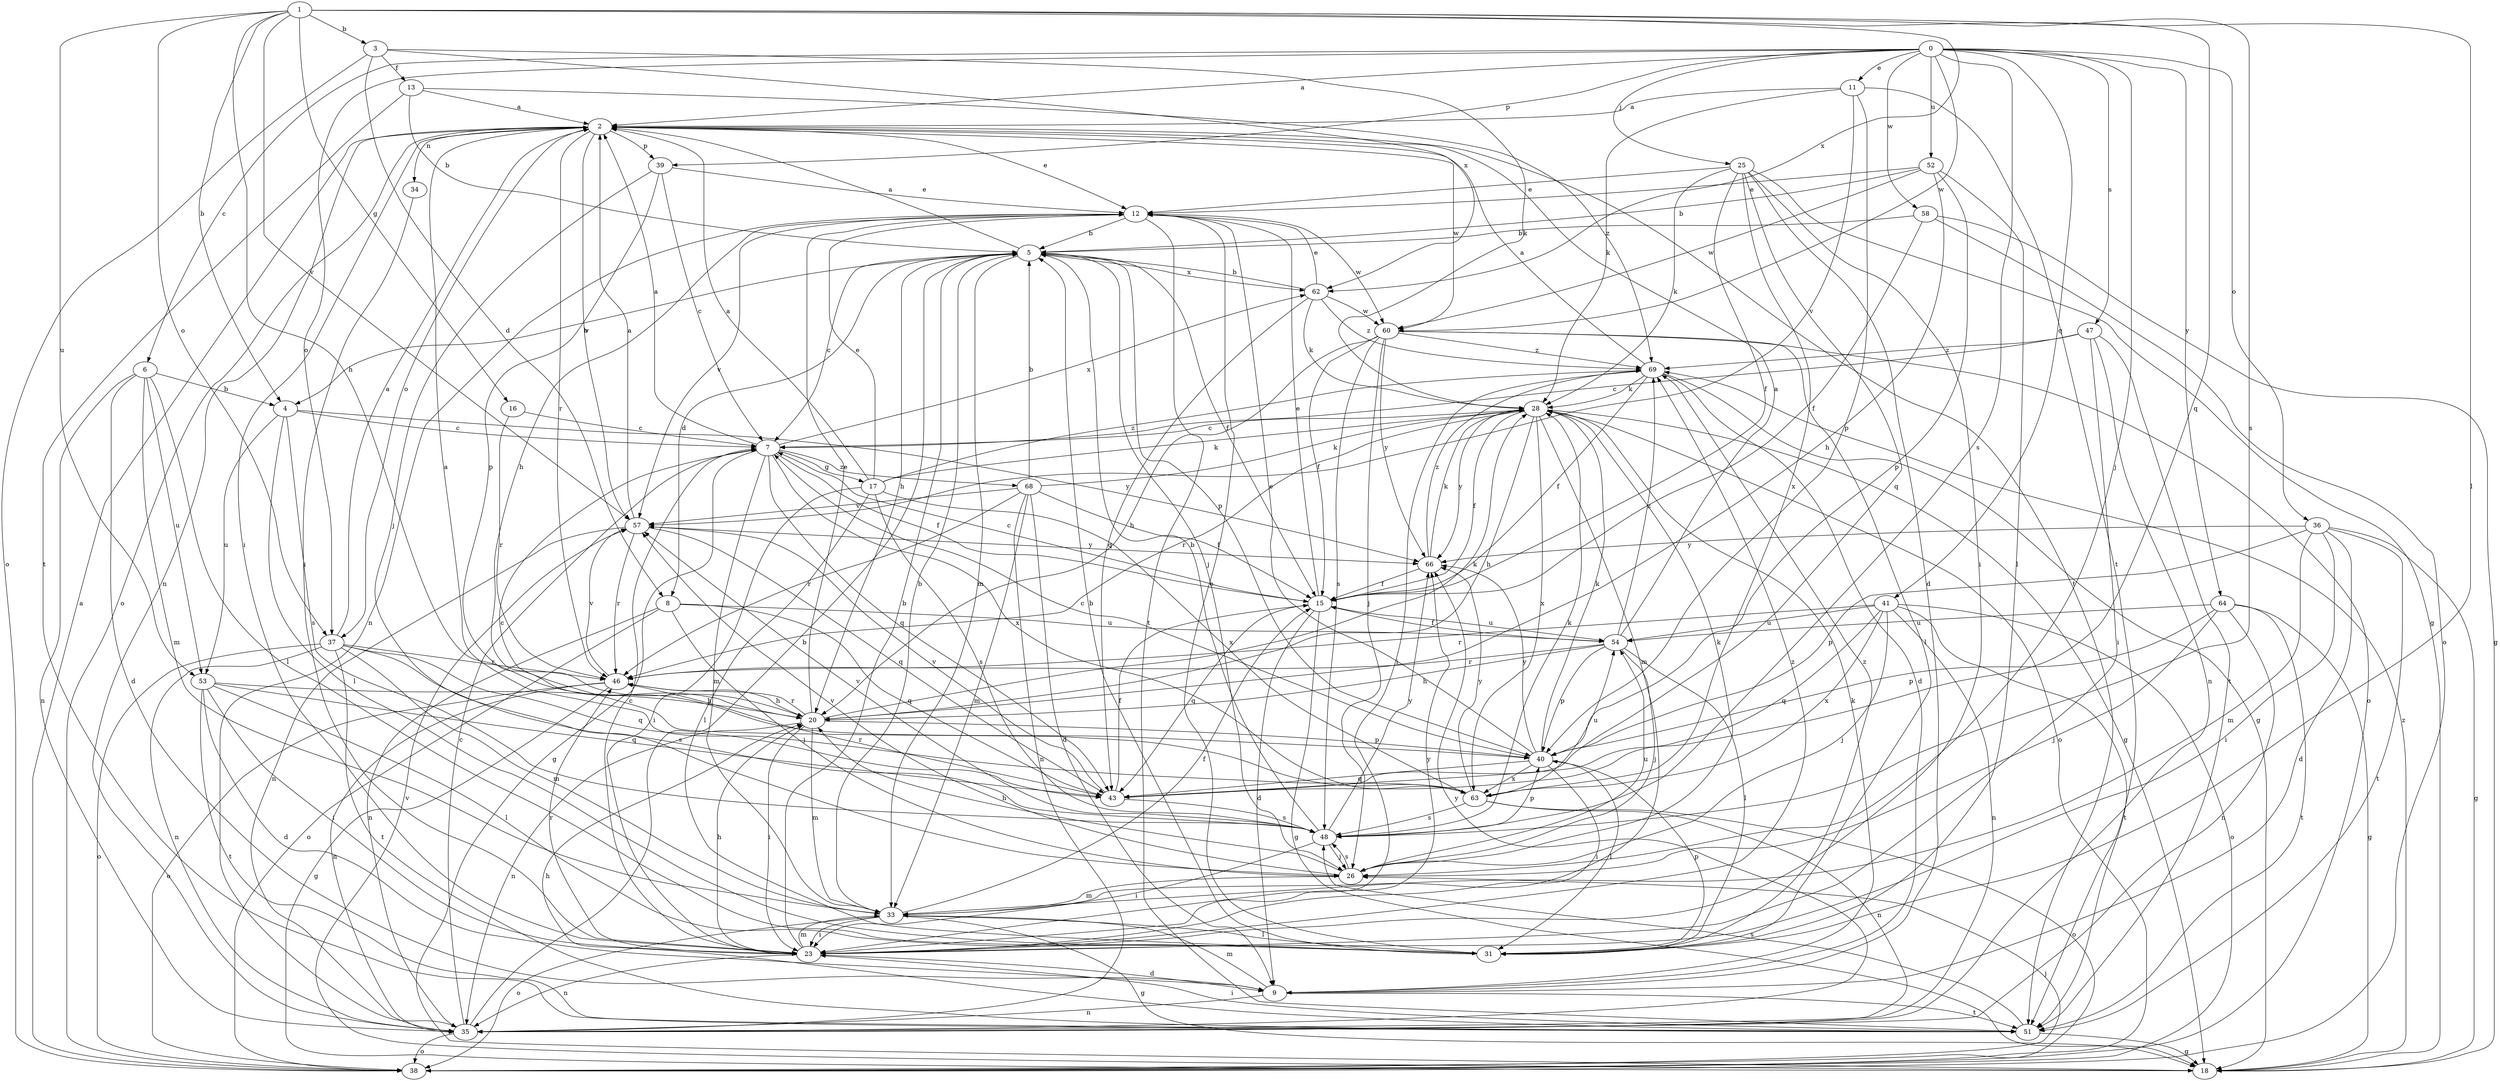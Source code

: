 strict digraph  {
0;
1;
2;
3;
4;
5;
6;
7;
8;
9;
11;
12;
13;
15;
16;
17;
18;
20;
23;
25;
26;
28;
31;
33;
34;
35;
36;
37;
38;
39;
40;
41;
43;
46;
47;
48;
51;
52;
53;
54;
57;
58;
60;
62;
63;
64;
66;
68;
69;
0 -> 2  [label=a];
0 -> 6  [label=c];
0 -> 11  [label=e];
0 -> 25  [label=j];
0 -> 26  [label=j];
0 -> 36  [label=o];
0 -> 37  [label=o];
0 -> 39  [label=p];
0 -> 41  [label=q];
0 -> 47  [label=s];
0 -> 48  [label=s];
0 -> 52  [label=u];
0 -> 58  [label=w];
0 -> 60  [label=w];
0 -> 64  [label=y];
1 -> 3  [label=b];
1 -> 4  [label=b];
1 -> 16  [label=g];
1 -> 20  [label=h];
1 -> 31  [label=l];
1 -> 37  [label=o];
1 -> 43  [label=q];
1 -> 48  [label=s];
1 -> 53  [label=u];
1 -> 57  [label=v];
1 -> 62  [label=x];
2 -> 12  [label=e];
2 -> 23  [label=i];
2 -> 34  [label=n];
2 -> 35  [label=n];
2 -> 37  [label=o];
2 -> 38  [label=o];
2 -> 39  [label=p];
2 -> 46  [label=r];
2 -> 51  [label=t];
2 -> 57  [label=v];
2 -> 60  [label=w];
3 -> 8  [label=d];
3 -> 13  [label=f];
3 -> 28  [label=k];
3 -> 38  [label=o];
3 -> 62  [label=x];
4 -> 7  [label=c];
4 -> 31  [label=l];
4 -> 48  [label=s];
4 -> 53  [label=u];
4 -> 66  [label=y];
5 -> 2  [label=a];
5 -> 4  [label=b];
5 -> 7  [label=c];
5 -> 8  [label=d];
5 -> 15  [label=f];
5 -> 20  [label=h];
5 -> 26  [label=j];
5 -> 33  [label=m];
5 -> 40  [label=p];
5 -> 62  [label=x];
6 -> 4  [label=b];
6 -> 9  [label=d];
6 -> 31  [label=l];
6 -> 33  [label=m];
6 -> 35  [label=n];
6 -> 53  [label=u];
7 -> 2  [label=a];
7 -> 15  [label=f];
7 -> 17  [label=g];
7 -> 18  [label=g];
7 -> 33  [label=m];
7 -> 43  [label=q];
7 -> 62  [label=x];
7 -> 63  [label=x];
7 -> 68  [label=z];
8 -> 26  [label=j];
8 -> 35  [label=n];
8 -> 38  [label=o];
8 -> 43  [label=q];
8 -> 54  [label=u];
9 -> 28  [label=k];
9 -> 33  [label=m];
9 -> 35  [label=n];
9 -> 51  [label=t];
11 -> 2  [label=a];
11 -> 28  [label=k];
11 -> 40  [label=p];
11 -> 51  [label=t];
11 -> 57  [label=v];
12 -> 5  [label=b];
12 -> 20  [label=h];
12 -> 35  [label=n];
12 -> 51  [label=t];
12 -> 57  [label=v];
12 -> 60  [label=w];
13 -> 2  [label=a];
13 -> 5  [label=b];
13 -> 51  [label=t];
13 -> 69  [label=z];
15 -> 7  [label=c];
15 -> 9  [label=d];
15 -> 12  [label=e];
15 -> 18  [label=g];
15 -> 43  [label=q];
15 -> 54  [label=u];
16 -> 7  [label=c];
16 -> 46  [label=r];
17 -> 2  [label=a];
17 -> 12  [label=e];
17 -> 23  [label=i];
17 -> 28  [label=k];
17 -> 31  [label=l];
17 -> 48  [label=s];
17 -> 63  [label=x];
17 -> 69  [label=z];
18 -> 57  [label=v];
18 -> 69  [label=z];
20 -> 12  [label=e];
20 -> 23  [label=i];
20 -> 28  [label=k];
20 -> 33  [label=m];
20 -> 35  [label=n];
20 -> 40  [label=p];
20 -> 46  [label=r];
23 -> 5  [label=b];
23 -> 7  [label=c];
23 -> 9  [label=d];
23 -> 20  [label=h];
23 -> 33  [label=m];
23 -> 35  [label=n];
23 -> 46  [label=r];
23 -> 66  [label=y];
23 -> 69  [label=z];
25 -> 9  [label=d];
25 -> 12  [label=e];
25 -> 15  [label=f];
25 -> 18  [label=g];
25 -> 23  [label=i];
25 -> 28  [label=k];
25 -> 43  [label=q];
25 -> 63  [label=x];
26 -> 20  [label=h];
26 -> 28  [label=k];
26 -> 33  [label=m];
26 -> 48  [label=s];
26 -> 54  [label=u];
26 -> 57  [label=v];
28 -> 7  [label=c];
28 -> 15  [label=f];
28 -> 18  [label=g];
28 -> 20  [label=h];
28 -> 33  [label=m];
28 -> 38  [label=o];
28 -> 46  [label=r];
28 -> 63  [label=x];
28 -> 66  [label=y];
31 -> 5  [label=b];
31 -> 12  [label=e];
31 -> 40  [label=p];
31 -> 69  [label=z];
33 -> 5  [label=b];
33 -> 15  [label=f];
33 -> 18  [label=g];
33 -> 23  [label=i];
33 -> 31  [label=l];
33 -> 38  [label=o];
34 -> 23  [label=i];
35 -> 5  [label=b];
35 -> 7  [label=c];
35 -> 38  [label=o];
35 -> 66  [label=y];
36 -> 9  [label=d];
36 -> 18  [label=g];
36 -> 23  [label=i];
36 -> 33  [label=m];
36 -> 40  [label=p];
36 -> 51  [label=t];
36 -> 66  [label=y];
37 -> 2  [label=a];
37 -> 33  [label=m];
37 -> 35  [label=n];
37 -> 38  [label=o];
37 -> 43  [label=q];
37 -> 46  [label=r];
37 -> 48  [label=s];
37 -> 51  [label=t];
38 -> 2  [label=a];
38 -> 26  [label=j];
39 -> 7  [label=c];
39 -> 12  [label=e];
39 -> 26  [label=j];
39 -> 40  [label=p];
40 -> 7  [label=c];
40 -> 12  [label=e];
40 -> 23  [label=i];
40 -> 28  [label=k];
40 -> 31  [label=l];
40 -> 43  [label=q];
40 -> 63  [label=x];
40 -> 66  [label=y];
41 -> 26  [label=j];
41 -> 35  [label=n];
41 -> 38  [label=o];
41 -> 43  [label=q];
41 -> 46  [label=r];
41 -> 51  [label=t];
41 -> 54  [label=u];
41 -> 63  [label=x];
43 -> 15  [label=f];
43 -> 46  [label=r];
43 -> 48  [label=s];
43 -> 57  [label=v];
46 -> 18  [label=g];
46 -> 20  [label=h];
46 -> 35  [label=n];
46 -> 38  [label=o];
46 -> 57  [label=v];
47 -> 7  [label=c];
47 -> 23  [label=i];
47 -> 35  [label=n];
47 -> 51  [label=t];
47 -> 69  [label=z];
48 -> 5  [label=b];
48 -> 23  [label=i];
48 -> 26  [label=j];
48 -> 28  [label=k];
48 -> 40  [label=p];
48 -> 57  [label=v];
48 -> 66  [label=y];
51 -> 18  [label=g];
51 -> 20  [label=h];
51 -> 23  [label=i];
51 -> 48  [label=s];
52 -> 5  [label=b];
52 -> 12  [label=e];
52 -> 20  [label=h];
52 -> 31  [label=l];
52 -> 40  [label=p];
52 -> 60  [label=w];
53 -> 9  [label=d];
53 -> 20  [label=h];
53 -> 23  [label=i];
53 -> 31  [label=l];
53 -> 43  [label=q];
53 -> 51  [label=t];
54 -> 2  [label=a];
54 -> 15  [label=f];
54 -> 20  [label=h];
54 -> 26  [label=j];
54 -> 31  [label=l];
54 -> 40  [label=p];
54 -> 46  [label=r];
54 -> 69  [label=z];
57 -> 2  [label=a];
57 -> 35  [label=n];
57 -> 43  [label=q];
57 -> 46  [label=r];
57 -> 66  [label=y];
58 -> 5  [label=b];
58 -> 15  [label=f];
58 -> 18  [label=g];
58 -> 38  [label=o];
60 -> 15  [label=f];
60 -> 20  [label=h];
60 -> 26  [label=j];
60 -> 31  [label=l];
60 -> 38  [label=o];
60 -> 48  [label=s];
60 -> 66  [label=y];
60 -> 69  [label=z];
62 -> 5  [label=b];
62 -> 12  [label=e];
62 -> 28  [label=k];
62 -> 43  [label=q];
62 -> 60  [label=w];
62 -> 69  [label=z];
63 -> 2  [label=a];
63 -> 7  [label=c];
63 -> 35  [label=n];
63 -> 38  [label=o];
63 -> 48  [label=s];
63 -> 54  [label=u];
63 -> 66  [label=y];
64 -> 18  [label=g];
64 -> 26  [label=j];
64 -> 35  [label=n];
64 -> 40  [label=p];
64 -> 51  [label=t];
64 -> 54  [label=u];
66 -> 15  [label=f];
66 -> 28  [label=k];
66 -> 69  [label=z];
68 -> 5  [label=b];
68 -> 9  [label=d];
68 -> 15  [label=f];
68 -> 28  [label=k];
68 -> 33  [label=m];
68 -> 35  [label=n];
68 -> 46  [label=r];
68 -> 57  [label=v];
69 -> 2  [label=a];
69 -> 9  [label=d];
69 -> 15  [label=f];
69 -> 18  [label=g];
69 -> 23  [label=i];
69 -> 28  [label=k];
}
